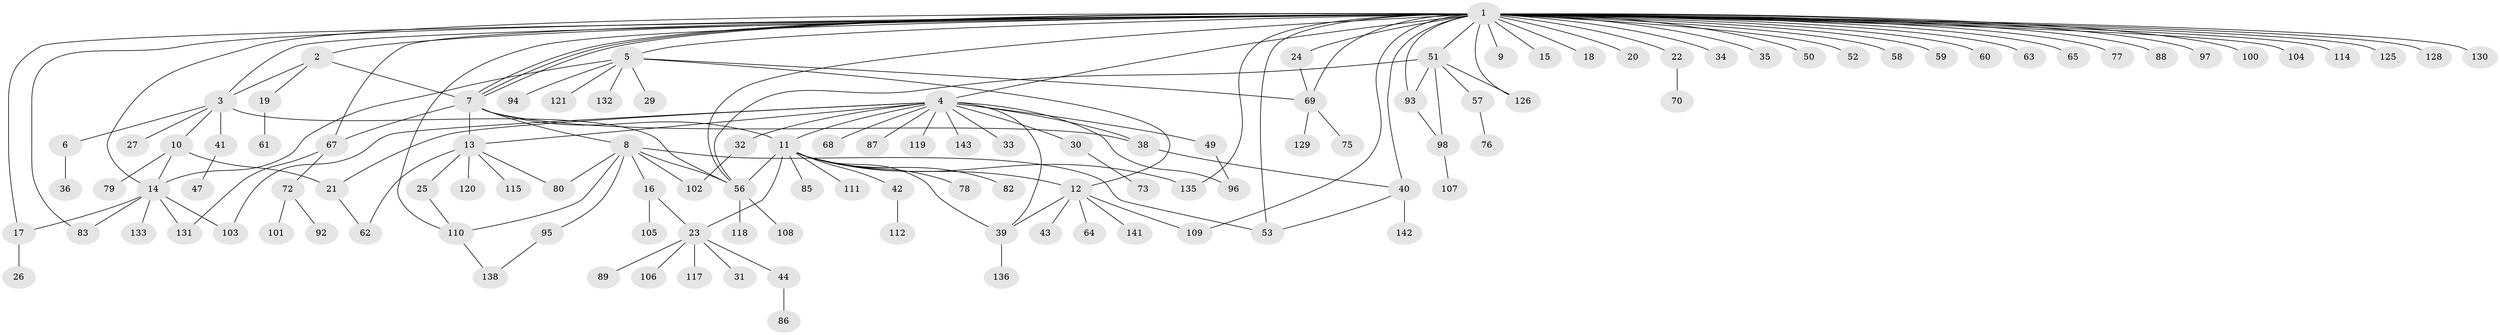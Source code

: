 // original degree distribution, {43: 0.006896551724137931, 4: 0.05517241379310345, 8: 0.020689655172413793, 17: 0.006896551724137931, 7: 0.034482758620689655, 2: 0.22758620689655173, 10: 0.013793103448275862, 5: 0.020689655172413793, 1: 0.5172413793103449, 3: 0.07586206896551724, 6: 0.020689655172413793}
// Generated by graph-tools (version 1.1) at 2025/11/02/27/25 16:11:11]
// undirected, 118 vertices, 157 edges
graph export_dot {
graph [start="1"]
  node [color=gray90,style=filled];
  1 [super="+28"];
  2;
  3 [super="+37"];
  4 [super="+99"];
  5 [super="+71"];
  6;
  7 [super="+124"];
  8 [super="+48"];
  9 [super="+46"];
  10 [super="+144"];
  11 [super="+66"];
  12;
  13 [super="+134"];
  14 [super="+55"];
  15;
  16 [super="+45"];
  17 [super="+90"];
  18;
  19;
  20;
  21;
  22 [super="+91"];
  23 [super="+113"];
  24;
  25;
  26 [super="+139"];
  27;
  29;
  30;
  31;
  32 [super="+137"];
  33;
  34;
  35;
  36;
  38;
  39;
  40 [super="+84"];
  41 [super="+54"];
  42;
  43;
  44;
  47;
  49;
  50;
  51 [super="+122"];
  52;
  53 [super="+123"];
  56 [super="+74"];
  57;
  58;
  59;
  60;
  61;
  62;
  63;
  64;
  65;
  67 [super="+81"];
  68;
  69 [super="+116"];
  70;
  72;
  73;
  75;
  76;
  77;
  78;
  79;
  80;
  82;
  83;
  85;
  86;
  87;
  88;
  89;
  92;
  93;
  94;
  95 [super="+145"];
  96;
  97;
  98;
  100;
  101;
  102;
  103;
  104;
  105;
  106;
  107;
  108;
  109;
  110 [super="+127"];
  111;
  112;
  114 [super="+140"];
  115;
  117;
  118;
  119;
  120;
  121;
  125;
  126;
  128;
  129;
  130;
  131;
  132;
  133;
  135;
  136;
  138;
  141;
  142;
  143;
  1 -- 2;
  1 -- 3 [weight=2];
  1 -- 4;
  1 -- 5;
  1 -- 7;
  1 -- 7;
  1 -- 7;
  1 -- 9 [weight=2];
  1 -- 14;
  1 -- 15;
  1 -- 18;
  1 -- 20;
  1 -- 22;
  1 -- 24;
  1 -- 34;
  1 -- 35;
  1 -- 50;
  1 -- 51;
  1 -- 52;
  1 -- 53;
  1 -- 58;
  1 -- 59;
  1 -- 60;
  1 -- 63;
  1 -- 65;
  1 -- 67;
  1 -- 69 [weight=2];
  1 -- 77;
  1 -- 88;
  1 -- 93;
  1 -- 97;
  1 -- 100;
  1 -- 104;
  1 -- 114;
  1 -- 125;
  1 -- 126;
  1 -- 128;
  1 -- 130;
  1 -- 135;
  1 -- 17;
  1 -- 83;
  1 -- 40;
  1 -- 109;
  1 -- 110;
  1 -- 56;
  2 -- 3;
  2 -- 7;
  2 -- 19;
  3 -- 6;
  3 -- 10;
  3 -- 27;
  3 -- 41;
  3 -- 56;
  4 -- 13;
  4 -- 21;
  4 -- 30;
  4 -- 32;
  4 -- 33;
  4 -- 38;
  4 -- 39;
  4 -- 49;
  4 -- 68;
  4 -- 87;
  4 -- 96;
  4 -- 103;
  4 -- 119;
  4 -- 143;
  4 -- 11;
  5 -- 12;
  5 -- 29;
  5 -- 121;
  5 -- 132;
  5 -- 14;
  5 -- 69;
  5 -- 94;
  6 -- 36;
  7 -- 8;
  7 -- 11;
  7 -- 13;
  7 -- 38;
  7 -- 67;
  8 -- 16 [weight=2];
  8 -- 53;
  8 -- 80;
  8 -- 102;
  8 -- 110;
  8 -- 95;
  8 -- 56;
  10 -- 21;
  10 -- 79;
  10 -- 14;
  11 -- 12;
  11 -- 23;
  11 -- 39;
  11 -- 42;
  11 -- 56;
  11 -- 78;
  11 -- 85;
  11 -- 135;
  11 -- 82;
  11 -- 111;
  12 -- 39;
  12 -- 43;
  12 -- 64;
  12 -- 109;
  12 -- 141;
  13 -- 25;
  13 -- 62;
  13 -- 80;
  13 -- 115;
  13 -- 120;
  14 -- 17;
  14 -- 83;
  14 -- 131;
  14 -- 133;
  14 -- 103;
  16 -- 23;
  16 -- 105;
  17 -- 26;
  19 -- 61;
  21 -- 62;
  22 -- 70;
  23 -- 31;
  23 -- 44;
  23 -- 89;
  23 -- 106;
  23 -- 117;
  24 -- 69;
  25 -- 110;
  30 -- 73;
  32 -- 102;
  38 -- 40;
  39 -- 136;
  40 -- 142;
  40 -- 53;
  41 -- 47;
  42 -- 112;
  44 -- 86;
  49 -- 96;
  51 -- 57;
  51 -- 93;
  51 -- 98;
  51 -- 126;
  51 -- 56 [weight=2];
  56 -- 108;
  56 -- 118;
  57 -- 76;
  67 -- 72;
  67 -- 131;
  69 -- 75;
  69 -- 129;
  72 -- 92;
  72 -- 101;
  93 -- 98;
  95 -- 138;
  98 -- 107;
  110 -- 138;
}
